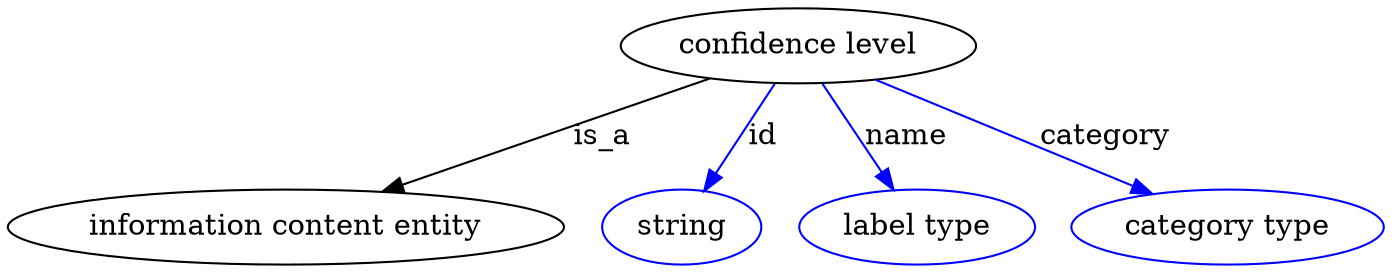 digraph {
	graph [bb="0,0,529.84,123"];
	node [label="\N"];
	"confidence level"	[height=0.5,
		label="confidence level",
		pos="302.34,105",
		width=1.8957];
	"information content entity"	[height=0.5,
		pos="103.34,18",
		width=2.8706];
	"confidence level" -> "information content entity"	[label=is_a,
		lp="226.34,61.5",
		pos="e,140.48,34.863 268.13,89.388 235.49,75.445 186.06,54.331 149.85,38.865"];
	id	[color=blue,
		height=0.5,
		label=string,
		pos="255.34,18",
		width=0.84854];
	"confidence level" -> id	[color=blue,
		label=id,
		lp="287.84,61.5",
		pos="e,264.36,35.31 292.83,86.799 286.07,74.58 276.89,57.976 269.31,44.257",
		style=solid];
	name	[color=blue,
		height=0.5,
		label="label type",
		pos="349.34,18",
		width=1.2638];
	"confidence level" -> name	[color=blue,
		label=name,
		lp="344.84,61.5",
		pos="e,340,35.885 311.85,86.799 318.52,74.738 327.55,58.403 335.08,44.79",
		style=solid];
	category	[color=blue,
		height=0.5,
		label="category type",
		pos="471.34,18",
		width=1.6249];
	"confidence level" -> category	[color=blue,
		label=category,
		lp="420.84,61.5",
		pos="e,442.24,33.638 332.55,88.804 360.69,74.653 402.75,53.498 433.19,38.188",
		style=solid];
}
